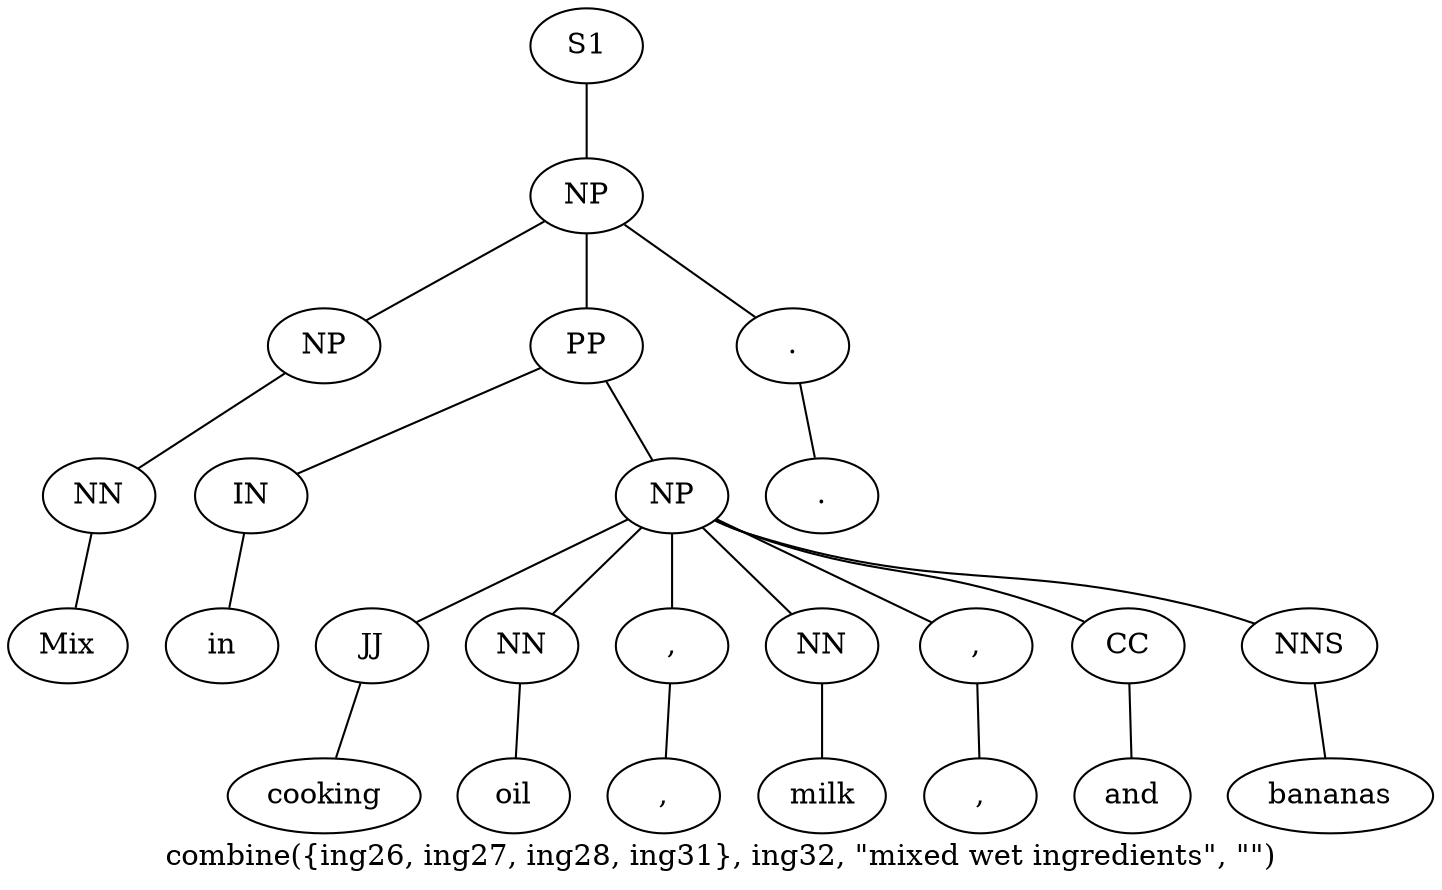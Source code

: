graph SyntaxGraph {
	label = "combine({ing26, ing27, ing28, ing31}, ing32, \"mixed wet ingredients\", \"\")";
	Node0 [label="S1"];
	Node1 [label="NP"];
	Node2 [label="NP"];
	Node3 [label="NN"];
	Node4 [label="Mix"];
	Node5 [label="PP"];
	Node6 [label="IN"];
	Node7 [label="in"];
	Node8 [label="NP"];
	Node9 [label="JJ"];
	Node10 [label="cooking"];
	Node11 [label="NN"];
	Node12 [label="oil"];
	Node13 [label=","];
	Node14 [label=","];
	Node15 [label="NN"];
	Node16 [label="milk"];
	Node17 [label=","];
	Node18 [label=","];
	Node19 [label="CC"];
	Node20 [label="and"];
	Node21 [label="NNS"];
	Node22 [label="bananas"];
	Node23 [label="."];
	Node24 [label="."];

	Node0 -- Node1;
	Node1 -- Node2;
	Node1 -- Node5;
	Node1 -- Node23;
	Node2 -- Node3;
	Node3 -- Node4;
	Node5 -- Node6;
	Node5 -- Node8;
	Node6 -- Node7;
	Node8 -- Node9;
	Node8 -- Node11;
	Node8 -- Node13;
	Node8 -- Node15;
	Node8 -- Node17;
	Node8 -- Node19;
	Node8 -- Node21;
	Node9 -- Node10;
	Node11 -- Node12;
	Node13 -- Node14;
	Node15 -- Node16;
	Node17 -- Node18;
	Node19 -- Node20;
	Node21 -- Node22;
	Node23 -- Node24;
}